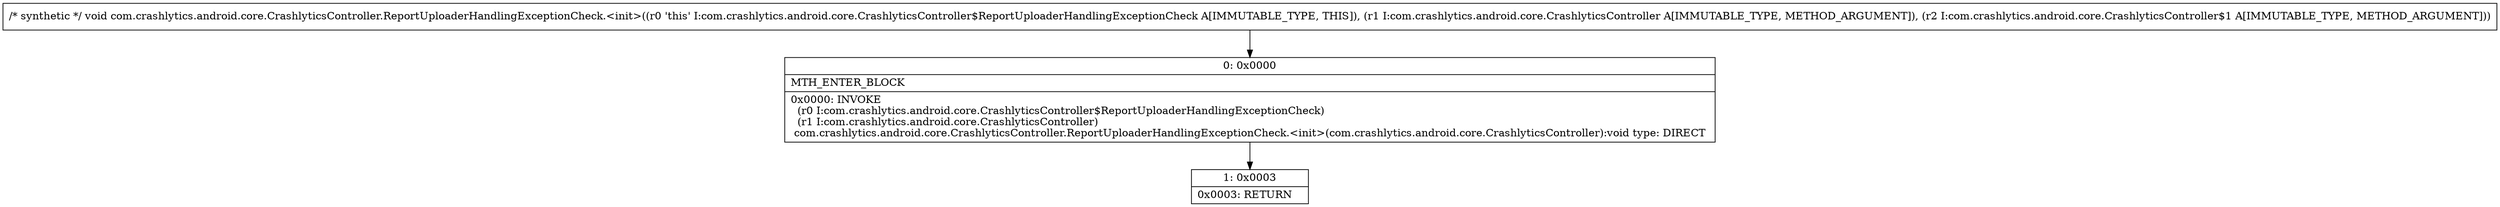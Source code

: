 digraph "CFG forcom.crashlytics.android.core.CrashlyticsController.ReportUploaderHandlingExceptionCheck.\<init\>(Lcom\/crashlytics\/android\/core\/CrashlyticsController;Lcom\/crashlytics\/android\/core\/CrashlyticsController$1;)V" {
Node_0 [shape=record,label="{0\:\ 0x0000|MTH_ENTER_BLOCK\l|0x0000: INVOKE  \l  (r0 I:com.crashlytics.android.core.CrashlyticsController$ReportUploaderHandlingExceptionCheck)\l  (r1 I:com.crashlytics.android.core.CrashlyticsController)\l com.crashlytics.android.core.CrashlyticsController.ReportUploaderHandlingExceptionCheck.\<init\>(com.crashlytics.android.core.CrashlyticsController):void type: DIRECT \l}"];
Node_1 [shape=record,label="{1\:\ 0x0003|0x0003: RETURN   \l}"];
MethodNode[shape=record,label="{\/* synthetic *\/ void com.crashlytics.android.core.CrashlyticsController.ReportUploaderHandlingExceptionCheck.\<init\>((r0 'this' I:com.crashlytics.android.core.CrashlyticsController$ReportUploaderHandlingExceptionCheck A[IMMUTABLE_TYPE, THIS]), (r1 I:com.crashlytics.android.core.CrashlyticsController A[IMMUTABLE_TYPE, METHOD_ARGUMENT]), (r2 I:com.crashlytics.android.core.CrashlyticsController$1 A[IMMUTABLE_TYPE, METHOD_ARGUMENT])) }"];
MethodNode -> Node_0;
Node_0 -> Node_1;
}

